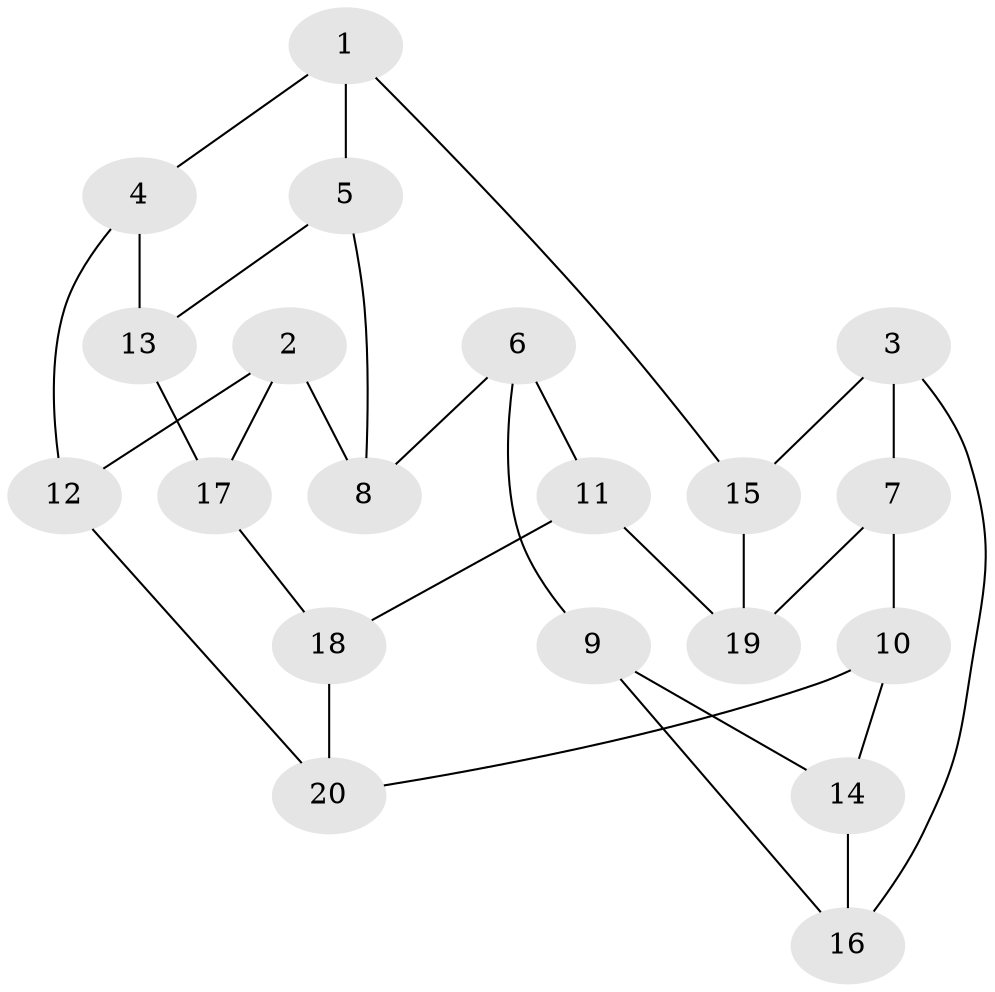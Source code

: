 // Generated by graph-tools (version 1.1) at 2025/46/02/15/25 05:46:28]
// undirected, 20 vertices, 30 edges
graph export_dot {
graph [start="1"]
  node [color=gray90,style=filled];
  1;
  2;
  3;
  4;
  5;
  6;
  7;
  8;
  9;
  10;
  11;
  12;
  13;
  14;
  15;
  16;
  17;
  18;
  19;
  20;
  1 -- 15;
  1 -- 4;
  1 -- 5;
  2 -- 8;
  2 -- 17;
  2 -- 12;
  3 -- 15;
  3 -- 7;
  3 -- 16;
  4 -- 13;
  4 -- 12;
  5 -- 13;
  5 -- 8;
  6 -- 11;
  6 -- 8;
  6 -- 9;
  7 -- 19;
  7 -- 10;
  9 -- 14;
  9 -- 16;
  10 -- 20;
  10 -- 14;
  11 -- 19;
  11 -- 18;
  12 -- 20;
  13 -- 17;
  14 -- 16;
  15 -- 19;
  17 -- 18;
  18 -- 20;
}
